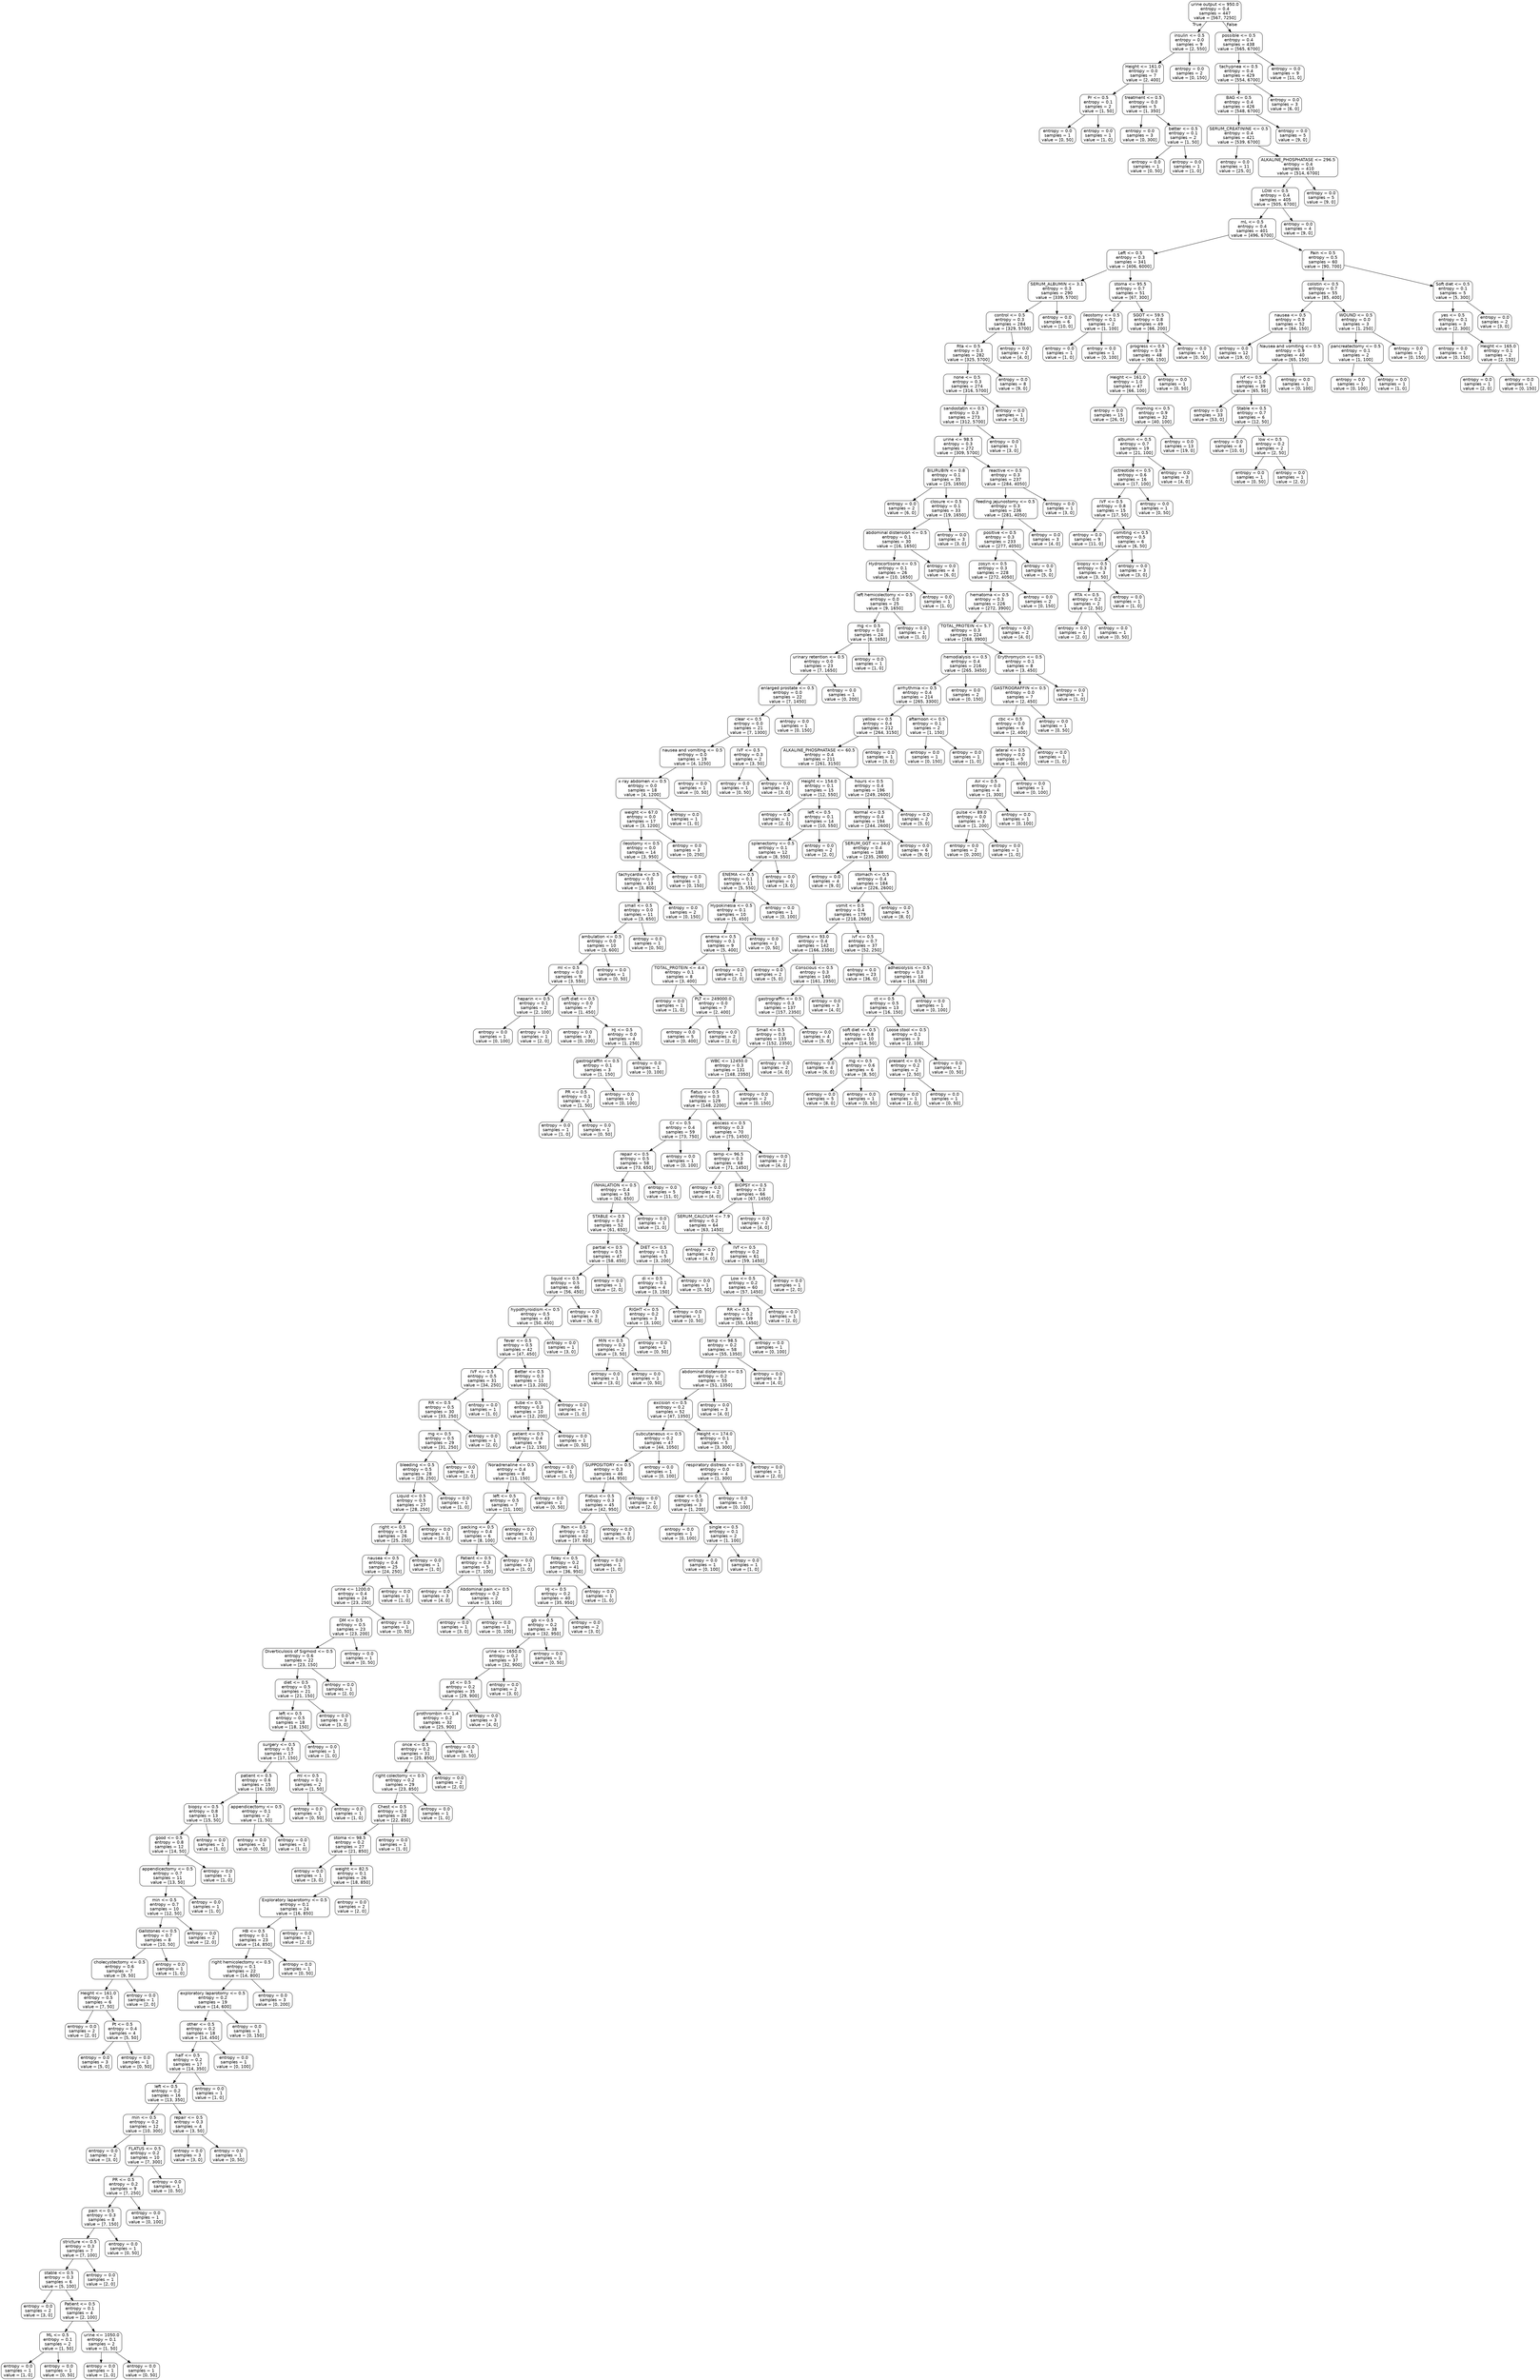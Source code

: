 digraph Tree {
node [shape=box, style="rounded", color="black", fontname=helvetica] ;
edge [fontname=helvetica] ;
0 [label="urine output <= 950.0\nentropy = 0.4\nsamples = 447\nvalue = [567, 7250]"] ;
1 [label="insulin <= 0.5\nentropy = 0.0\nsamples = 9\nvalue = [2, 550]"] ;
0 -> 1 [labeldistance=2.5, labelangle=45, headlabel="True"] ;
2 [label="Height <= 161.0\nentropy = 0.0\nsamples = 7\nvalue = [2, 400]"] ;
1 -> 2 ;
3 [label="Pr <= 0.5\nentropy = 0.1\nsamples = 2\nvalue = [1, 50]"] ;
2 -> 3 ;
4 [label="entropy = 0.0\nsamples = 1\nvalue = [0, 50]"] ;
3 -> 4 ;
5 [label="entropy = 0.0\nsamples = 1\nvalue = [1, 0]"] ;
3 -> 5 ;
6 [label="treatment <= 0.5\nentropy = 0.0\nsamples = 5\nvalue = [1, 350]"] ;
2 -> 6 ;
7 [label="entropy = 0.0\nsamples = 3\nvalue = [0, 300]"] ;
6 -> 7 ;
8 [label="better <= 0.5\nentropy = 0.1\nsamples = 2\nvalue = [1, 50]"] ;
6 -> 8 ;
9 [label="entropy = 0.0\nsamples = 1\nvalue = [0, 50]"] ;
8 -> 9 ;
10 [label="entropy = 0.0\nsamples = 1\nvalue = [1, 0]"] ;
8 -> 10 ;
11 [label="entropy = 0.0\nsamples = 2\nvalue = [0, 150]"] ;
1 -> 11 ;
12 [label="possible <= 0.5\nentropy = 0.4\nsamples = 438\nvalue = [565, 6700]"] ;
0 -> 12 [labeldistance=2.5, labelangle=-45, headlabel="False"] ;
13 [label="tachypnea <= 0.5\nentropy = 0.4\nsamples = 429\nvalue = [554, 6700]"] ;
12 -> 13 ;
14 [label="BAG <= 0.5\nentropy = 0.4\nsamples = 426\nvalue = [548, 6700]"] ;
13 -> 14 ;
15 [label="SERUM_CREATININE <= 0.5\nentropy = 0.4\nsamples = 421\nvalue = [539, 6700]"] ;
14 -> 15 ;
16 [label="entropy = 0.0\nsamples = 11\nvalue = [25, 0]"] ;
15 -> 16 ;
17 [label="ALKALINE_PHOSPHATASE <= 296.5\nentropy = 0.4\nsamples = 410\nvalue = [514, 6700]"] ;
15 -> 17 ;
18 [label="LOW <= 0.5\nentropy = 0.4\nsamples = 405\nvalue = [505, 6700]"] ;
17 -> 18 ;
19 [label="mL <= 0.5\nentropy = 0.4\nsamples = 401\nvalue = [496, 6700]"] ;
18 -> 19 ;
20 [label="Left <= 0.5\nentropy = 0.3\nsamples = 341\nvalue = [406, 6000]"] ;
19 -> 20 ;
21 [label="SERUM_ALBUMIN <= 3.1\nentropy = 0.3\nsamples = 290\nvalue = [339, 5700]"] ;
20 -> 21 ;
22 [label="control <= 0.5\nentropy = 0.3\nsamples = 284\nvalue = [329, 5700]"] ;
21 -> 22 ;
23 [label="Rta <= 0.5\nentropy = 0.3\nsamples = 282\nvalue = [325, 5700]"] ;
22 -> 23 ;
24 [label="none <= 0.5\nentropy = 0.3\nsamples = 274\nvalue = [316, 5700]"] ;
23 -> 24 ;
25 [label="sandostatin <= 0.5\nentropy = 0.3\nsamples = 273\nvalue = [312, 5700]"] ;
24 -> 25 ;
26 [label="urine <= 98.5\nentropy = 0.3\nsamples = 272\nvalue = [309, 5700]"] ;
25 -> 26 ;
27 [label="BILIRUBIN <= 0.8\nentropy = 0.1\nsamples = 35\nvalue = [25, 1650]"] ;
26 -> 27 ;
28 [label="entropy = 0.0\nsamples = 2\nvalue = [6, 0]"] ;
27 -> 28 ;
29 [label="closure <= 0.5\nentropy = 0.1\nsamples = 33\nvalue = [19, 1650]"] ;
27 -> 29 ;
30 [label="abdominal distension <= 0.5\nentropy = 0.1\nsamples = 30\nvalue = [16, 1650]"] ;
29 -> 30 ;
31 [label="Hydrocortisone <= 0.5\nentropy = 0.1\nsamples = 26\nvalue = [10, 1650]"] ;
30 -> 31 ;
32 [label="left hemicolectomy <= 0.5\nentropy = 0.0\nsamples = 25\nvalue = [9, 1650]"] ;
31 -> 32 ;
33 [label="mg <= 0.5\nentropy = 0.0\nsamples = 24\nvalue = [8, 1650]"] ;
32 -> 33 ;
34 [label="urinary retention <= 0.5\nentropy = 0.0\nsamples = 23\nvalue = [7, 1650]"] ;
33 -> 34 ;
35 [label="enlarged prostate <= 0.5\nentropy = 0.0\nsamples = 22\nvalue = [7, 1450]"] ;
34 -> 35 ;
36 [label="clear <= 0.5\nentropy = 0.0\nsamples = 21\nvalue = [7, 1300]"] ;
35 -> 36 ;
37 [label="nausea and vomiting <= 0.5\nentropy = 0.0\nsamples = 19\nvalue = [4, 1250]"] ;
36 -> 37 ;
38 [label="x-ray abdomen <= 0.5\nentropy = 0.0\nsamples = 18\nvalue = [4, 1200]"] ;
37 -> 38 ;
39 [label="weight <= 67.0\nentropy = 0.0\nsamples = 17\nvalue = [3, 1200]"] ;
38 -> 39 ;
40 [label="ileostomy <= 0.5\nentropy = 0.0\nsamples = 14\nvalue = [3, 950]"] ;
39 -> 40 ;
41 [label="tachycardia <= 0.5\nentropy = 0.0\nsamples = 13\nvalue = [3, 800]"] ;
40 -> 41 ;
42 [label="small <= 0.5\nentropy = 0.0\nsamples = 11\nvalue = [3, 650]"] ;
41 -> 42 ;
43 [label="ambulation <= 0.5\nentropy = 0.0\nsamples = 10\nvalue = [3, 600]"] ;
42 -> 43 ;
44 [label="ml <= 0.5\nentropy = 0.0\nsamples = 9\nvalue = [3, 550]"] ;
43 -> 44 ;
45 [label="heparin <= 0.5\nentropy = 0.1\nsamples = 2\nvalue = [2, 100]"] ;
44 -> 45 ;
46 [label="entropy = 0.0\nsamples = 1\nvalue = [0, 100]"] ;
45 -> 46 ;
47 [label="entropy = 0.0\nsamples = 1\nvalue = [2, 0]"] ;
45 -> 47 ;
48 [label="soft diet <= 0.5\nentropy = 0.0\nsamples = 7\nvalue = [1, 450]"] ;
44 -> 48 ;
49 [label="entropy = 0.0\nsamples = 3\nvalue = [0, 200]"] ;
48 -> 49 ;
50 [label="HJ <= 0.5\nentropy = 0.0\nsamples = 4\nvalue = [1, 250]"] ;
48 -> 50 ;
51 [label="gastrograffin <= 0.5\nentropy = 0.1\nsamples = 3\nvalue = [1, 150]"] ;
50 -> 51 ;
52 [label="PR <= 0.5\nentropy = 0.1\nsamples = 2\nvalue = [1, 50]"] ;
51 -> 52 ;
53 [label="entropy = 0.0\nsamples = 1\nvalue = [1, 0]"] ;
52 -> 53 ;
54 [label="entropy = 0.0\nsamples = 1\nvalue = [0, 50]"] ;
52 -> 54 ;
55 [label="entropy = 0.0\nsamples = 1\nvalue = [0, 100]"] ;
51 -> 55 ;
56 [label="entropy = 0.0\nsamples = 1\nvalue = [0, 100]"] ;
50 -> 56 ;
57 [label="entropy = 0.0\nsamples = 1\nvalue = [0, 50]"] ;
43 -> 57 ;
58 [label="entropy = 0.0\nsamples = 1\nvalue = [0, 50]"] ;
42 -> 58 ;
59 [label="entropy = 0.0\nsamples = 2\nvalue = [0, 150]"] ;
41 -> 59 ;
60 [label="entropy = 0.0\nsamples = 1\nvalue = [0, 150]"] ;
40 -> 60 ;
61 [label="entropy = 0.0\nsamples = 3\nvalue = [0, 250]"] ;
39 -> 61 ;
62 [label="entropy = 0.0\nsamples = 1\nvalue = [1, 0]"] ;
38 -> 62 ;
63 [label="entropy = 0.0\nsamples = 1\nvalue = [0, 50]"] ;
37 -> 63 ;
64 [label="IVF <= 0.5\nentropy = 0.3\nsamples = 2\nvalue = [3, 50]"] ;
36 -> 64 ;
65 [label="entropy = 0.0\nsamples = 1\nvalue = [0, 50]"] ;
64 -> 65 ;
66 [label="entropy = 0.0\nsamples = 1\nvalue = [3, 0]"] ;
64 -> 66 ;
67 [label="entropy = 0.0\nsamples = 1\nvalue = [0, 150]"] ;
35 -> 67 ;
68 [label="entropy = 0.0\nsamples = 1\nvalue = [0, 200]"] ;
34 -> 68 ;
69 [label="entropy = 0.0\nsamples = 1\nvalue = [1, 0]"] ;
33 -> 69 ;
70 [label="entropy = 0.0\nsamples = 1\nvalue = [1, 0]"] ;
32 -> 70 ;
71 [label="entropy = 0.0\nsamples = 1\nvalue = [1, 0]"] ;
31 -> 71 ;
72 [label="entropy = 0.0\nsamples = 4\nvalue = [6, 0]"] ;
30 -> 72 ;
73 [label="entropy = 0.0\nsamples = 3\nvalue = [3, 0]"] ;
29 -> 73 ;
74 [label="reactive <= 0.5\nentropy = 0.3\nsamples = 237\nvalue = [284, 4050]"] ;
26 -> 74 ;
75 [label="feeding jejunostomy <= 0.5\nentropy = 0.3\nsamples = 236\nvalue = [281, 4050]"] ;
74 -> 75 ;
76 [label="positive <= 0.5\nentropy = 0.3\nsamples = 233\nvalue = [277, 4050]"] ;
75 -> 76 ;
77 [label="zosyn <= 0.5\nentropy = 0.3\nsamples = 228\nvalue = [272, 4050]"] ;
76 -> 77 ;
78 [label="hematoma <= 0.5\nentropy = 0.3\nsamples = 226\nvalue = [272, 3900]"] ;
77 -> 78 ;
79 [label="TOTAL_PROTEIN <= 5.7\nentropy = 0.3\nsamples = 224\nvalue = [268, 3900]"] ;
78 -> 79 ;
80 [label="hemodialysis <= 0.5\nentropy = 0.4\nsamples = 216\nvalue = [265, 3450]"] ;
79 -> 80 ;
81 [label="arrhythmia <= 0.5\nentropy = 0.4\nsamples = 214\nvalue = [265, 3300]"] ;
80 -> 81 ;
82 [label="yellow <= 0.5\nentropy = 0.4\nsamples = 212\nvalue = [264, 3150]"] ;
81 -> 82 ;
83 [label="ALKALINE_PHOSPHATASE <= 60.5\nentropy = 0.4\nsamples = 211\nvalue = [261, 3150]"] ;
82 -> 83 ;
84 [label="Height <= 154.0\nentropy = 0.1\nsamples = 15\nvalue = [12, 550]"] ;
83 -> 84 ;
85 [label="entropy = 0.0\nsamples = 1\nvalue = [2, 0]"] ;
84 -> 85 ;
86 [label="left <= 0.5\nentropy = 0.1\nsamples = 14\nvalue = [10, 550]"] ;
84 -> 86 ;
87 [label="splenectomy <= 0.5\nentropy = 0.1\nsamples = 12\nvalue = [8, 550]"] ;
86 -> 87 ;
88 [label="ENEMA <= 0.5\nentropy = 0.1\nsamples = 11\nvalue = [5, 550]"] ;
87 -> 88 ;
89 [label="Hypokinesia <= 0.5\nentropy = 0.1\nsamples = 10\nvalue = [5, 450]"] ;
88 -> 89 ;
90 [label="enema <= 0.5\nentropy = 0.1\nsamples = 9\nvalue = [5, 400]"] ;
89 -> 90 ;
91 [label="TOTAL_PROTEIN <= 4.4\nentropy = 0.1\nsamples = 8\nvalue = [3, 400]"] ;
90 -> 91 ;
92 [label="entropy = 0.0\nsamples = 1\nvalue = [1, 0]"] ;
91 -> 92 ;
93 [label="PLT <= 249000.0\nentropy = 0.0\nsamples = 7\nvalue = [2, 400]"] ;
91 -> 93 ;
94 [label="entropy = 0.0\nsamples = 5\nvalue = [0, 400]"] ;
93 -> 94 ;
95 [label="entropy = 0.0\nsamples = 2\nvalue = [2, 0]"] ;
93 -> 95 ;
96 [label="entropy = 0.0\nsamples = 1\nvalue = [2, 0]"] ;
90 -> 96 ;
97 [label="entropy = 0.0\nsamples = 1\nvalue = [0, 50]"] ;
89 -> 97 ;
98 [label="entropy = 0.0\nsamples = 1\nvalue = [0, 100]"] ;
88 -> 98 ;
99 [label="entropy = 0.0\nsamples = 1\nvalue = [3, 0]"] ;
87 -> 99 ;
100 [label="entropy = 0.0\nsamples = 2\nvalue = [2, 0]"] ;
86 -> 100 ;
101 [label="hours <= 0.5\nentropy = 0.4\nsamples = 196\nvalue = [249, 2600]"] ;
83 -> 101 ;
102 [label="Normal <= 0.5\nentropy = 0.4\nsamples = 194\nvalue = [244, 2600]"] ;
101 -> 102 ;
103 [label="SERUM_GGT <= 34.0\nentropy = 0.4\nsamples = 188\nvalue = [235, 2600]"] ;
102 -> 103 ;
104 [label="entropy = 0.0\nsamples = 4\nvalue = [9, 0]"] ;
103 -> 104 ;
105 [label="stomach <= 0.5\nentropy = 0.4\nsamples = 184\nvalue = [226, 2600]"] ;
103 -> 105 ;
106 [label="vomit <= 0.5\nentropy = 0.4\nsamples = 179\nvalue = [218, 2600]"] ;
105 -> 106 ;
107 [label="stoma <= 93.0\nentropy = 0.4\nsamples = 142\nvalue = [166, 2350]"] ;
106 -> 107 ;
108 [label="entropy = 0.0\nsamples = 2\nvalue = [5, 0]"] ;
107 -> 108 ;
109 [label="Conscious <= 0.5\nentropy = 0.3\nsamples = 140\nvalue = [161, 2350]"] ;
107 -> 109 ;
110 [label="gastrograffin <= 0.5\nentropy = 0.3\nsamples = 137\nvalue = [157, 2350]"] ;
109 -> 110 ;
111 [label="Small <= 0.5\nentropy = 0.3\nsamples = 133\nvalue = [152, 2350]"] ;
110 -> 111 ;
112 [label="WBC <= 12450.0\nentropy = 0.3\nsamples = 131\nvalue = [148, 2350]"] ;
111 -> 112 ;
113 [label="flatus <= 0.5\nentropy = 0.3\nsamples = 129\nvalue = [148, 2200]"] ;
112 -> 113 ;
114 [label="Cr <= 0.5\nentropy = 0.4\nsamples = 59\nvalue = [73, 750]"] ;
113 -> 114 ;
115 [label="repair <= 0.5\nentropy = 0.5\nsamples = 58\nvalue = [73, 650]"] ;
114 -> 115 ;
116 [label="INHALATION <= 0.5\nentropy = 0.4\nsamples = 53\nvalue = [62, 650]"] ;
115 -> 116 ;
117 [label="STABLE <= 0.5\nentropy = 0.4\nsamples = 52\nvalue = [61, 650]"] ;
116 -> 117 ;
118 [label="partial <= 0.5\nentropy = 0.5\nsamples = 47\nvalue = [58, 450]"] ;
117 -> 118 ;
119 [label="liquid <= 0.5\nentropy = 0.5\nsamples = 46\nvalue = [56, 450]"] ;
118 -> 119 ;
120 [label="hypothyroidism <= 0.5\nentropy = 0.5\nsamples = 43\nvalue = [50, 450]"] ;
119 -> 120 ;
121 [label="fever <= 0.5\nentropy = 0.5\nsamples = 42\nvalue = [47, 450]"] ;
120 -> 121 ;
122 [label="IVF <= 0.5\nentropy = 0.5\nsamples = 31\nvalue = [34, 250]"] ;
121 -> 122 ;
123 [label="RR <= 0.5\nentropy = 0.5\nsamples = 30\nvalue = [33, 250]"] ;
122 -> 123 ;
124 [label="mg <= 0.5\nentropy = 0.5\nsamples = 29\nvalue = [31, 250]"] ;
123 -> 124 ;
125 [label="bleeding <= 0.5\nentropy = 0.5\nsamples = 28\nvalue = [29, 250]"] ;
124 -> 125 ;
126 [label="Liquid <= 0.5\nentropy = 0.5\nsamples = 27\nvalue = [28, 250]"] ;
125 -> 126 ;
127 [label="right <= 0.5\nentropy = 0.4\nsamples = 26\nvalue = [25, 250]"] ;
126 -> 127 ;
128 [label="nausea <= 0.5\nentropy = 0.4\nsamples = 25\nvalue = [24, 250]"] ;
127 -> 128 ;
129 [label="urine <= 1200.0\nentropy = 0.4\nsamples = 24\nvalue = [23, 250]"] ;
128 -> 129 ;
130 [label="DM <= 0.5\nentropy = 0.5\nsamples = 23\nvalue = [23, 200]"] ;
129 -> 130 ;
131 [label="Diverticulosis of Sigmoid <= 0.5\nentropy = 0.6\nsamples = 22\nvalue = [23, 150]"] ;
130 -> 131 ;
132 [label="diet <= 0.5\nentropy = 0.5\nsamples = 21\nvalue = [21, 150]"] ;
131 -> 132 ;
133 [label="left <= 0.5\nentropy = 0.5\nsamples = 18\nvalue = [18, 150]"] ;
132 -> 133 ;
134 [label="surgery <= 0.5\nentropy = 0.5\nsamples = 17\nvalue = [17, 150]"] ;
133 -> 134 ;
135 [label="patient <= 0.5\nentropy = 0.6\nsamples = 15\nvalue = [16, 100]"] ;
134 -> 135 ;
136 [label="biopsy <= 0.5\nentropy = 0.8\nsamples = 13\nvalue = [15, 50]"] ;
135 -> 136 ;
137 [label="good <= 0.5\nentropy = 0.8\nsamples = 12\nvalue = [14, 50]"] ;
136 -> 137 ;
138 [label="appendicectomy <= 0.5\nentropy = 0.7\nsamples = 11\nvalue = [13, 50]"] ;
137 -> 138 ;
139 [label="min <= 0.5\nentropy = 0.7\nsamples = 10\nvalue = [12, 50]"] ;
138 -> 139 ;
140 [label="Gallstones <= 0.5\nentropy = 0.7\nsamples = 8\nvalue = [10, 50]"] ;
139 -> 140 ;
141 [label="cholecystectomy <= 0.5\nentropy = 0.6\nsamples = 7\nvalue = [9, 50]"] ;
140 -> 141 ;
142 [label="Height <= 161.0\nentropy = 0.5\nsamples = 6\nvalue = [7, 50]"] ;
141 -> 142 ;
143 [label="entropy = 0.0\nsamples = 2\nvalue = [2, 0]"] ;
142 -> 143 ;
144 [label="Pt <= 0.5\nentropy = 0.4\nsamples = 4\nvalue = [5, 50]"] ;
142 -> 144 ;
145 [label="entropy = 0.0\nsamples = 3\nvalue = [5, 0]"] ;
144 -> 145 ;
146 [label="entropy = 0.0\nsamples = 1\nvalue = [0, 50]"] ;
144 -> 146 ;
147 [label="entropy = 0.0\nsamples = 1\nvalue = [2, 0]"] ;
141 -> 147 ;
148 [label="entropy = 0.0\nsamples = 1\nvalue = [1, 0]"] ;
140 -> 148 ;
149 [label="entropy = 0.0\nsamples = 2\nvalue = [2, 0]"] ;
139 -> 149 ;
150 [label="entropy = 0.0\nsamples = 1\nvalue = [1, 0]"] ;
138 -> 150 ;
151 [label="entropy = 0.0\nsamples = 1\nvalue = [1, 0]"] ;
137 -> 151 ;
152 [label="entropy = 0.0\nsamples = 1\nvalue = [1, 0]"] ;
136 -> 152 ;
153 [label="appendicectomy <= 0.5\nentropy = 0.1\nsamples = 2\nvalue = [1, 50]"] ;
135 -> 153 ;
154 [label="entropy = 0.0\nsamples = 1\nvalue = [0, 50]"] ;
153 -> 154 ;
155 [label="entropy = 0.0\nsamples = 1\nvalue = [1, 0]"] ;
153 -> 155 ;
156 [label="ml <= 0.5\nentropy = 0.1\nsamples = 2\nvalue = [1, 50]"] ;
134 -> 156 ;
157 [label="entropy = 0.0\nsamples = 1\nvalue = [0, 50]"] ;
156 -> 157 ;
158 [label="entropy = 0.0\nsamples = 1\nvalue = [1, 0]"] ;
156 -> 158 ;
159 [label="entropy = 0.0\nsamples = 1\nvalue = [1, 0]"] ;
133 -> 159 ;
160 [label="entropy = 0.0\nsamples = 3\nvalue = [3, 0]"] ;
132 -> 160 ;
161 [label="entropy = 0.0\nsamples = 1\nvalue = [2, 0]"] ;
131 -> 161 ;
162 [label="entropy = 0.0\nsamples = 1\nvalue = [0, 50]"] ;
130 -> 162 ;
163 [label="entropy = 0.0\nsamples = 1\nvalue = [0, 50]"] ;
129 -> 163 ;
164 [label="entropy = 0.0\nsamples = 1\nvalue = [1, 0]"] ;
128 -> 164 ;
165 [label="entropy = 0.0\nsamples = 1\nvalue = [1, 0]"] ;
127 -> 165 ;
166 [label="entropy = 0.0\nsamples = 1\nvalue = [3, 0]"] ;
126 -> 166 ;
167 [label="entropy = 0.0\nsamples = 1\nvalue = [1, 0]"] ;
125 -> 167 ;
168 [label="entropy = 0.0\nsamples = 1\nvalue = [2, 0]"] ;
124 -> 168 ;
169 [label="entropy = 0.0\nsamples = 1\nvalue = [2, 0]"] ;
123 -> 169 ;
170 [label="entropy = 0.0\nsamples = 1\nvalue = [1, 0]"] ;
122 -> 170 ;
171 [label="Better <= 0.5\nentropy = 0.3\nsamples = 11\nvalue = [13, 200]"] ;
121 -> 171 ;
172 [label="tube <= 0.5\nentropy = 0.3\nsamples = 10\nvalue = [12, 200]"] ;
171 -> 172 ;
173 [label="patient <= 0.5\nentropy = 0.4\nsamples = 9\nvalue = [12, 150]"] ;
172 -> 173 ;
174 [label="Noradrenaline <= 0.5\nentropy = 0.4\nsamples = 8\nvalue = [11, 150]"] ;
173 -> 174 ;
175 [label="left <= 0.5\nentropy = 0.5\nsamples = 7\nvalue = [11, 100]"] ;
174 -> 175 ;
176 [label="packing <= 0.5\nentropy = 0.4\nsamples = 6\nvalue = [8, 100]"] ;
175 -> 176 ;
177 [label="Patient <= 0.5\nentropy = 0.3\nsamples = 5\nvalue = [7, 100]"] ;
176 -> 177 ;
178 [label="entropy = 0.0\nsamples = 3\nvalue = [4, 0]"] ;
177 -> 178 ;
179 [label="Abdominal pain <= 0.5\nentropy = 0.2\nsamples = 2\nvalue = [3, 100]"] ;
177 -> 179 ;
180 [label="entropy = 0.0\nsamples = 1\nvalue = [3, 0]"] ;
179 -> 180 ;
181 [label="entropy = 0.0\nsamples = 1\nvalue = [0, 100]"] ;
179 -> 181 ;
182 [label="entropy = 0.0\nsamples = 1\nvalue = [1, 0]"] ;
176 -> 182 ;
183 [label="entropy = 0.0\nsamples = 1\nvalue = [3, 0]"] ;
175 -> 183 ;
184 [label="entropy = 0.0\nsamples = 1\nvalue = [0, 50]"] ;
174 -> 184 ;
185 [label="entropy = 0.0\nsamples = 1\nvalue = [1, 0]"] ;
173 -> 185 ;
186 [label="entropy = 0.0\nsamples = 1\nvalue = [0, 50]"] ;
172 -> 186 ;
187 [label="entropy = 0.0\nsamples = 1\nvalue = [1, 0]"] ;
171 -> 187 ;
188 [label="entropy = 0.0\nsamples = 1\nvalue = [3, 0]"] ;
120 -> 188 ;
189 [label="entropy = 0.0\nsamples = 3\nvalue = [6, 0]"] ;
119 -> 189 ;
190 [label="entropy = 0.0\nsamples = 1\nvalue = [2, 0]"] ;
118 -> 190 ;
191 [label="DIET <= 0.5\nentropy = 0.1\nsamples = 5\nvalue = [3, 200]"] ;
117 -> 191 ;
192 [label="di <= 0.5\nentropy = 0.1\nsamples = 4\nvalue = [3, 150]"] ;
191 -> 192 ;
193 [label="RIGHT <= 0.5\nentropy = 0.2\nsamples = 3\nvalue = [3, 100]"] ;
192 -> 193 ;
194 [label="MIN <= 0.5\nentropy = 0.3\nsamples = 2\nvalue = [3, 50]"] ;
193 -> 194 ;
195 [label="entropy = 0.0\nsamples = 1\nvalue = [3, 0]"] ;
194 -> 195 ;
196 [label="entropy = 0.0\nsamples = 1\nvalue = [0, 50]"] ;
194 -> 196 ;
197 [label="entropy = 0.0\nsamples = 1\nvalue = [0, 50]"] ;
193 -> 197 ;
198 [label="entropy = 0.0\nsamples = 1\nvalue = [0, 50]"] ;
192 -> 198 ;
199 [label="entropy = 0.0\nsamples = 1\nvalue = [0, 50]"] ;
191 -> 199 ;
200 [label="entropy = 0.0\nsamples = 1\nvalue = [1, 0]"] ;
116 -> 200 ;
201 [label="entropy = 0.0\nsamples = 5\nvalue = [11, 0]"] ;
115 -> 201 ;
202 [label="entropy = 0.0\nsamples = 1\nvalue = [0, 100]"] ;
114 -> 202 ;
203 [label="abscess <= 0.5\nentropy = 0.3\nsamples = 70\nvalue = [75, 1450]"] ;
113 -> 203 ;
204 [label="temp <= 96.5\nentropy = 0.3\nsamples = 68\nvalue = [71, 1450]"] ;
203 -> 204 ;
205 [label="entropy = 0.0\nsamples = 2\nvalue = [4, 0]"] ;
204 -> 205 ;
206 [label="BIOPSY <= 0.5\nentropy = 0.3\nsamples = 66\nvalue = [67, 1450]"] ;
204 -> 206 ;
207 [label="SERUM_CALCIUM <= 7.9\nentropy = 0.2\nsamples = 64\nvalue = [63, 1450]"] ;
206 -> 207 ;
208 [label="entropy = 0.0\nsamples = 3\nvalue = [4, 0]"] ;
207 -> 208 ;
209 [label="IVf <= 0.5\nentropy = 0.2\nsamples = 61\nvalue = [59, 1450]"] ;
207 -> 209 ;
210 [label="Low <= 0.5\nentropy = 0.2\nsamples = 60\nvalue = [57, 1450]"] ;
209 -> 210 ;
211 [label="RR <= 0.5\nentropy = 0.2\nsamples = 59\nvalue = [55, 1450]"] ;
210 -> 211 ;
212 [label="temp <= 98.5\nentropy = 0.2\nsamples = 58\nvalue = [55, 1350]"] ;
211 -> 212 ;
213 [label="abdominal distension <= 0.5\nentropy = 0.2\nsamples = 55\nvalue = [51, 1350]"] ;
212 -> 213 ;
214 [label="excision <= 0.5\nentropy = 0.2\nsamples = 52\nvalue = [47, 1350]"] ;
213 -> 214 ;
215 [label="subcutaneous <= 0.5\nentropy = 0.2\nsamples = 47\nvalue = [44, 1050]"] ;
214 -> 215 ;
216 [label="SUPPOSITORY <= 0.5\nentropy = 0.3\nsamples = 46\nvalue = [44, 950]"] ;
215 -> 216 ;
217 [label="Flatus <= 0.5\nentropy = 0.3\nsamples = 45\nvalue = [42, 950]"] ;
216 -> 217 ;
218 [label="Pain <= 0.5\nentropy = 0.2\nsamples = 42\nvalue = [37, 950]"] ;
217 -> 218 ;
219 [label="foley <= 0.5\nentropy = 0.2\nsamples = 41\nvalue = [36, 950]"] ;
218 -> 219 ;
220 [label="HJ <= 0.5\nentropy = 0.2\nsamples = 40\nvalue = [35, 950]"] ;
219 -> 220 ;
221 [label="gb <= 0.5\nentropy = 0.2\nsamples = 38\nvalue = [32, 950]"] ;
220 -> 221 ;
222 [label="urine <= 1650.0\nentropy = 0.2\nsamples = 37\nvalue = [32, 900]"] ;
221 -> 222 ;
223 [label="pt <= 0.5\nentropy = 0.2\nsamples = 35\nvalue = [29, 900]"] ;
222 -> 223 ;
224 [label="prothrombin <= 1.4\nentropy = 0.2\nsamples = 32\nvalue = [25, 900]"] ;
223 -> 224 ;
225 [label="once <= 0.5\nentropy = 0.2\nsamples = 31\nvalue = [25, 850]"] ;
224 -> 225 ;
226 [label="right colectomy <= 0.5\nentropy = 0.2\nsamples = 29\nvalue = [23, 850]"] ;
225 -> 226 ;
227 [label="Chest <= 0.5\nentropy = 0.2\nsamples = 28\nvalue = [22, 850]"] ;
226 -> 227 ;
228 [label="stoma <= 98.5\nentropy = 0.2\nsamples = 27\nvalue = [21, 850]"] ;
227 -> 228 ;
229 [label="entropy = 0.0\nsamples = 1\nvalue = [3, 0]"] ;
228 -> 229 ;
230 [label="weight <= 82.5\nentropy = 0.1\nsamples = 26\nvalue = [18, 850]"] ;
228 -> 230 ;
231 [label="Exploratory laparotomy <= 0.5\nentropy = 0.1\nsamples = 24\nvalue = [16, 850]"] ;
230 -> 231 ;
232 [label="HB <= 0.5\nentropy = 0.1\nsamples = 23\nvalue = [14, 850]"] ;
231 -> 232 ;
233 [label="right hemicolectomy <= 0.5\nentropy = 0.1\nsamples = 22\nvalue = [14, 800]"] ;
232 -> 233 ;
234 [label="exploratory laparotomy <= 0.5\nentropy = 0.2\nsamples = 19\nvalue = [14, 600]"] ;
233 -> 234 ;
235 [label="other <= 0.5\nentropy = 0.2\nsamples = 18\nvalue = [14, 450]"] ;
234 -> 235 ;
236 [label="half <= 0.5\nentropy = 0.2\nsamples = 17\nvalue = [14, 350]"] ;
235 -> 236 ;
237 [label="left <= 0.5\nentropy = 0.2\nsamples = 16\nvalue = [13, 350]"] ;
236 -> 237 ;
238 [label="min <= 0.5\nentropy = 0.2\nsamples = 12\nvalue = [10, 300]"] ;
237 -> 238 ;
239 [label="entropy = 0.0\nsamples = 2\nvalue = [3, 0]"] ;
238 -> 239 ;
240 [label="FLATUS <= 0.5\nentropy = 0.2\nsamples = 10\nvalue = [7, 300]"] ;
238 -> 240 ;
241 [label="PR <= 0.5\nentropy = 0.2\nsamples = 9\nvalue = [7, 250]"] ;
240 -> 241 ;
242 [label="pain <= 0.5\nentropy = 0.3\nsamples = 8\nvalue = [7, 150]"] ;
241 -> 242 ;
243 [label="stricture <= 0.5\nentropy = 0.3\nsamples = 7\nvalue = [7, 100]"] ;
242 -> 243 ;
244 [label="stable <= 0.5\nentropy = 0.3\nsamples = 6\nvalue = [5, 100]"] ;
243 -> 244 ;
245 [label="entropy = 0.0\nsamples = 2\nvalue = [3, 0]"] ;
244 -> 245 ;
246 [label="Patient <= 0.5\nentropy = 0.1\nsamples = 4\nvalue = [2, 100]"] ;
244 -> 246 ;
247 [label="ML <= 0.5\nentropy = 0.1\nsamples = 2\nvalue = [1, 50]"] ;
246 -> 247 ;
248 [label="entropy = 0.0\nsamples = 1\nvalue = [1, 0]"] ;
247 -> 248 ;
249 [label="entropy = 0.0\nsamples = 1\nvalue = [0, 50]"] ;
247 -> 249 ;
250 [label="urine <= 1050.0\nentropy = 0.1\nsamples = 2\nvalue = [1, 50]"] ;
246 -> 250 ;
251 [label="entropy = 0.0\nsamples = 1\nvalue = [1, 0]"] ;
250 -> 251 ;
252 [label="entropy = 0.0\nsamples = 1\nvalue = [0, 50]"] ;
250 -> 252 ;
253 [label="entropy = 0.0\nsamples = 1\nvalue = [2, 0]"] ;
243 -> 253 ;
254 [label="entropy = 0.0\nsamples = 1\nvalue = [0, 50]"] ;
242 -> 254 ;
255 [label="entropy = 0.0\nsamples = 1\nvalue = [0, 100]"] ;
241 -> 255 ;
256 [label="entropy = 0.0\nsamples = 1\nvalue = [0, 50]"] ;
240 -> 256 ;
257 [label="repair <= 0.5\nentropy = 0.3\nsamples = 4\nvalue = [3, 50]"] ;
237 -> 257 ;
258 [label="entropy = 0.0\nsamples = 3\nvalue = [3, 0]"] ;
257 -> 258 ;
259 [label="entropy = 0.0\nsamples = 1\nvalue = [0, 50]"] ;
257 -> 259 ;
260 [label="entropy = 0.0\nsamples = 1\nvalue = [1, 0]"] ;
236 -> 260 ;
261 [label="entropy = 0.0\nsamples = 1\nvalue = [0, 100]"] ;
235 -> 261 ;
262 [label="entropy = 0.0\nsamples = 1\nvalue = [0, 150]"] ;
234 -> 262 ;
263 [label="entropy = 0.0\nsamples = 3\nvalue = [0, 200]"] ;
233 -> 263 ;
264 [label="entropy = 0.0\nsamples = 1\nvalue = [0, 50]"] ;
232 -> 264 ;
265 [label="entropy = 0.0\nsamples = 1\nvalue = [2, 0]"] ;
231 -> 265 ;
266 [label="entropy = 0.0\nsamples = 2\nvalue = [2, 0]"] ;
230 -> 266 ;
267 [label="entropy = 0.0\nsamples = 1\nvalue = [1, 0]"] ;
227 -> 267 ;
268 [label="entropy = 0.0\nsamples = 1\nvalue = [1, 0]"] ;
226 -> 268 ;
269 [label="entropy = 0.0\nsamples = 2\nvalue = [2, 0]"] ;
225 -> 269 ;
270 [label="entropy = 0.0\nsamples = 1\nvalue = [0, 50]"] ;
224 -> 270 ;
271 [label="entropy = 0.0\nsamples = 3\nvalue = [4, 0]"] ;
223 -> 271 ;
272 [label="entropy = 0.0\nsamples = 2\nvalue = [3, 0]"] ;
222 -> 272 ;
273 [label="entropy = 0.0\nsamples = 1\nvalue = [0, 50]"] ;
221 -> 273 ;
274 [label="entropy = 0.0\nsamples = 2\nvalue = [3, 0]"] ;
220 -> 274 ;
275 [label="entropy = 0.0\nsamples = 1\nvalue = [1, 0]"] ;
219 -> 275 ;
276 [label="entropy = 0.0\nsamples = 1\nvalue = [1, 0]"] ;
218 -> 276 ;
277 [label="entropy = 0.0\nsamples = 3\nvalue = [5, 0]"] ;
217 -> 277 ;
278 [label="entropy = 0.0\nsamples = 1\nvalue = [2, 0]"] ;
216 -> 278 ;
279 [label="entropy = 0.0\nsamples = 1\nvalue = [0, 100]"] ;
215 -> 279 ;
280 [label="Height <= 174.0\nentropy = 0.1\nsamples = 5\nvalue = [3, 300]"] ;
214 -> 280 ;
281 [label="respiratory distress <= 0.5\nentropy = 0.0\nsamples = 4\nvalue = [1, 300]"] ;
280 -> 281 ;
282 [label="clear <= 0.5\nentropy = 0.0\nsamples = 3\nvalue = [1, 200]"] ;
281 -> 282 ;
283 [label="entropy = 0.0\nsamples = 1\nvalue = [0, 100]"] ;
282 -> 283 ;
284 [label="single <= 0.5\nentropy = 0.1\nsamples = 2\nvalue = [1, 100]"] ;
282 -> 284 ;
285 [label="entropy = 0.0\nsamples = 1\nvalue = [0, 100]"] ;
284 -> 285 ;
286 [label="entropy = 0.0\nsamples = 1\nvalue = [1, 0]"] ;
284 -> 286 ;
287 [label="entropy = 0.0\nsamples = 1\nvalue = [0, 100]"] ;
281 -> 287 ;
288 [label="entropy = 0.0\nsamples = 1\nvalue = [2, 0]"] ;
280 -> 288 ;
289 [label="entropy = 0.0\nsamples = 3\nvalue = [4, 0]"] ;
213 -> 289 ;
290 [label="entropy = 0.0\nsamples = 3\nvalue = [4, 0]"] ;
212 -> 290 ;
291 [label="entropy = 0.0\nsamples = 1\nvalue = [0, 100]"] ;
211 -> 291 ;
292 [label="entropy = 0.0\nsamples = 1\nvalue = [2, 0]"] ;
210 -> 292 ;
293 [label="entropy = 0.0\nsamples = 1\nvalue = [2, 0]"] ;
209 -> 293 ;
294 [label="entropy = 0.0\nsamples = 2\nvalue = [4, 0]"] ;
206 -> 294 ;
295 [label="entropy = 0.0\nsamples = 2\nvalue = [4, 0]"] ;
203 -> 295 ;
296 [label="entropy = 0.0\nsamples = 2\nvalue = [0, 150]"] ;
112 -> 296 ;
297 [label="entropy = 0.0\nsamples = 2\nvalue = [4, 0]"] ;
111 -> 297 ;
298 [label="entropy = 0.0\nsamples = 4\nvalue = [5, 0]"] ;
110 -> 298 ;
299 [label="entropy = 0.0\nsamples = 3\nvalue = [4, 0]"] ;
109 -> 299 ;
300 [label="ivf <= 0.5\nentropy = 0.7\nsamples = 37\nvalue = [52, 250]"] ;
106 -> 300 ;
301 [label="entropy = 0.0\nsamples = 23\nvalue = [36, 0]"] ;
300 -> 301 ;
302 [label="adhesiolysis <= 0.5\nentropy = 0.3\nsamples = 14\nvalue = [16, 250]"] ;
300 -> 302 ;
303 [label="ct <= 0.5\nentropy = 0.5\nsamples = 13\nvalue = [16, 150]"] ;
302 -> 303 ;
304 [label="soft diet <= 0.5\nentropy = 0.8\nsamples = 10\nvalue = [14, 50]"] ;
303 -> 304 ;
305 [label="entropy = 0.0\nsamples = 4\nvalue = [6, 0]"] ;
304 -> 305 ;
306 [label="mg <= 0.5\nentropy = 0.6\nsamples = 6\nvalue = [8, 50]"] ;
304 -> 306 ;
307 [label="entropy = 0.0\nsamples = 5\nvalue = [8, 0]"] ;
306 -> 307 ;
308 [label="entropy = 0.0\nsamples = 1\nvalue = [0, 50]"] ;
306 -> 308 ;
309 [label="Loose stool <= 0.5\nentropy = 0.1\nsamples = 3\nvalue = [2, 100]"] ;
303 -> 309 ;
310 [label="present <= 0.5\nentropy = 0.2\nsamples = 2\nvalue = [2, 50]"] ;
309 -> 310 ;
311 [label="entropy = 0.0\nsamples = 1\nvalue = [2, 0]"] ;
310 -> 311 ;
312 [label="entropy = 0.0\nsamples = 1\nvalue = [0, 50]"] ;
310 -> 312 ;
313 [label="entropy = 0.0\nsamples = 1\nvalue = [0, 50]"] ;
309 -> 313 ;
314 [label="entropy = 0.0\nsamples = 1\nvalue = [0, 100]"] ;
302 -> 314 ;
315 [label="entropy = 0.0\nsamples = 5\nvalue = [8, 0]"] ;
105 -> 315 ;
316 [label="entropy = 0.0\nsamples = 6\nvalue = [9, 0]"] ;
102 -> 316 ;
317 [label="entropy = 0.0\nsamples = 2\nvalue = [5, 0]"] ;
101 -> 317 ;
318 [label="entropy = 0.0\nsamples = 1\nvalue = [3, 0]"] ;
82 -> 318 ;
319 [label="afternoon <= 0.5\nentropy = 0.1\nsamples = 2\nvalue = [1, 150]"] ;
81 -> 319 ;
320 [label="entropy = 0.0\nsamples = 1\nvalue = [0, 150]"] ;
319 -> 320 ;
321 [label="entropy = 0.0\nsamples = 1\nvalue = [1, 0]"] ;
319 -> 321 ;
322 [label="entropy = 0.0\nsamples = 2\nvalue = [0, 150]"] ;
80 -> 322 ;
323 [label="Erythromycin <= 0.5\nentropy = 0.1\nsamples = 8\nvalue = [3, 450]"] ;
79 -> 323 ;
324 [label="GASTROGRAFFIN <= 0.5\nentropy = 0.0\nsamples = 7\nvalue = [2, 450]"] ;
323 -> 324 ;
325 [label="cbc <= 0.5\nentropy = 0.0\nsamples = 6\nvalue = [2, 400]"] ;
324 -> 325 ;
326 [label="lateral <= 0.5\nentropy = 0.0\nsamples = 5\nvalue = [1, 400]"] ;
325 -> 326 ;
327 [label="Air <= 0.5\nentropy = 0.0\nsamples = 4\nvalue = [1, 300]"] ;
326 -> 327 ;
328 [label="pulse <= 89.0\nentropy = 0.0\nsamples = 3\nvalue = [1, 200]"] ;
327 -> 328 ;
329 [label="entropy = 0.0\nsamples = 2\nvalue = [0, 200]"] ;
328 -> 329 ;
330 [label="entropy = 0.0\nsamples = 1\nvalue = [1, 0]"] ;
328 -> 330 ;
331 [label="entropy = 0.0\nsamples = 1\nvalue = [0, 100]"] ;
327 -> 331 ;
332 [label="entropy = 0.0\nsamples = 1\nvalue = [0, 100]"] ;
326 -> 332 ;
333 [label="entropy = 0.0\nsamples = 1\nvalue = [1, 0]"] ;
325 -> 333 ;
334 [label="entropy = 0.0\nsamples = 1\nvalue = [0, 50]"] ;
324 -> 334 ;
335 [label="entropy = 0.0\nsamples = 1\nvalue = [1, 0]"] ;
323 -> 335 ;
336 [label="entropy = 0.0\nsamples = 2\nvalue = [4, 0]"] ;
78 -> 336 ;
337 [label="entropy = 0.0\nsamples = 2\nvalue = [0, 150]"] ;
77 -> 337 ;
338 [label="entropy = 0.0\nsamples = 5\nvalue = [5, 0]"] ;
76 -> 338 ;
339 [label="entropy = 0.0\nsamples = 3\nvalue = [4, 0]"] ;
75 -> 339 ;
340 [label="entropy = 0.0\nsamples = 1\nvalue = [3, 0]"] ;
74 -> 340 ;
341 [label="entropy = 0.0\nsamples = 1\nvalue = [3, 0]"] ;
25 -> 341 ;
342 [label="entropy = 0.0\nsamples = 1\nvalue = [4, 0]"] ;
24 -> 342 ;
343 [label="entropy = 0.0\nsamples = 8\nvalue = [9, 0]"] ;
23 -> 343 ;
344 [label="entropy = 0.0\nsamples = 2\nvalue = [4, 0]"] ;
22 -> 344 ;
345 [label="entropy = 0.0\nsamples = 6\nvalue = [10, 0]"] ;
21 -> 345 ;
346 [label="stoma <= 95.5\nentropy = 0.7\nsamples = 51\nvalue = [67, 300]"] ;
20 -> 346 ;
347 [label="ileostomy <= 0.5\nentropy = 0.1\nsamples = 2\nvalue = [1, 100]"] ;
346 -> 347 ;
348 [label="entropy = 0.0\nsamples = 1\nvalue = [1, 0]"] ;
347 -> 348 ;
349 [label="entropy = 0.0\nsamples = 1\nvalue = [0, 100]"] ;
347 -> 349 ;
350 [label="SGOT <= 59.5\nentropy = 0.8\nsamples = 49\nvalue = [66, 200]"] ;
346 -> 350 ;
351 [label="progress <= 0.5\nentropy = 0.9\nsamples = 48\nvalue = [66, 150]"] ;
350 -> 351 ;
352 [label="Height <= 161.0\nentropy = 1.0\nsamples = 47\nvalue = [66, 100]"] ;
351 -> 352 ;
353 [label="entropy = 0.0\nsamples = 15\nvalue = [26, 0]"] ;
352 -> 353 ;
354 [label="morning <= 0.5\nentropy = 0.9\nsamples = 32\nvalue = [40, 100]"] ;
352 -> 354 ;
355 [label="albumin <= 0.5\nentropy = 0.7\nsamples = 19\nvalue = [21, 100]"] ;
354 -> 355 ;
356 [label="octreotide <= 0.5\nentropy = 0.6\nsamples = 16\nvalue = [17, 100]"] ;
355 -> 356 ;
357 [label="IVF <= 0.5\nentropy = 0.8\nsamples = 15\nvalue = [17, 50]"] ;
356 -> 357 ;
358 [label="entropy = 0.0\nsamples = 9\nvalue = [11, 0]"] ;
357 -> 358 ;
359 [label="vomiting <= 0.5\nentropy = 0.5\nsamples = 6\nvalue = [6, 50]"] ;
357 -> 359 ;
360 [label="biopsy <= 0.5\nentropy = 0.3\nsamples = 3\nvalue = [3, 50]"] ;
359 -> 360 ;
361 [label="RTA <= 0.5\nentropy = 0.2\nsamples = 2\nvalue = [2, 50]"] ;
360 -> 361 ;
362 [label="entropy = 0.0\nsamples = 1\nvalue = [2, 0]"] ;
361 -> 362 ;
363 [label="entropy = 0.0\nsamples = 1\nvalue = [0, 50]"] ;
361 -> 363 ;
364 [label="entropy = 0.0\nsamples = 1\nvalue = [1, 0]"] ;
360 -> 364 ;
365 [label="entropy = 0.0\nsamples = 3\nvalue = [3, 0]"] ;
359 -> 365 ;
366 [label="entropy = 0.0\nsamples = 1\nvalue = [0, 50]"] ;
356 -> 366 ;
367 [label="entropy = 0.0\nsamples = 3\nvalue = [4, 0]"] ;
355 -> 367 ;
368 [label="entropy = 0.0\nsamples = 13\nvalue = [19, 0]"] ;
354 -> 368 ;
369 [label="entropy = 0.0\nsamples = 1\nvalue = [0, 50]"] ;
351 -> 369 ;
370 [label="entropy = 0.0\nsamples = 1\nvalue = [0, 50]"] ;
350 -> 370 ;
371 [label="Pain <= 0.5\nentropy = 0.5\nsamples = 60\nvalue = [90, 700]"] ;
19 -> 371 ;
372 [label="colistin <= 0.5\nentropy = 0.7\nsamples = 55\nvalue = [85, 400]"] ;
371 -> 372 ;
373 [label="nausea <= 0.5\nentropy = 0.9\nsamples = 52\nvalue = [84, 150]"] ;
372 -> 373 ;
374 [label="entropy = 0.0\nsamples = 12\nvalue = [19, 0]"] ;
373 -> 374 ;
375 [label="Nausea and vomiting <= 0.5\nentropy = 0.9\nsamples = 40\nvalue = [65, 150]"] ;
373 -> 375 ;
376 [label="ivf <= 0.5\nentropy = 1.0\nsamples = 39\nvalue = [65, 50]"] ;
375 -> 376 ;
377 [label="entropy = 0.0\nsamples = 33\nvalue = [53, 0]"] ;
376 -> 377 ;
378 [label="Stable <= 0.5\nentropy = 0.7\nsamples = 6\nvalue = [12, 50]"] ;
376 -> 378 ;
379 [label="entropy = 0.0\nsamples = 4\nvalue = [10, 0]"] ;
378 -> 379 ;
380 [label="low <= 0.5\nentropy = 0.2\nsamples = 2\nvalue = [2, 50]"] ;
378 -> 380 ;
381 [label="entropy = 0.0\nsamples = 1\nvalue = [0, 50]"] ;
380 -> 381 ;
382 [label="entropy = 0.0\nsamples = 1\nvalue = [2, 0]"] ;
380 -> 382 ;
383 [label="entropy = 0.0\nsamples = 1\nvalue = [0, 100]"] ;
375 -> 383 ;
384 [label="WOUND <= 0.5\nentropy = 0.0\nsamples = 3\nvalue = [1, 250]"] ;
372 -> 384 ;
385 [label="pancreatectomy <= 0.5\nentropy = 0.1\nsamples = 2\nvalue = [1, 100]"] ;
384 -> 385 ;
386 [label="entropy = 0.0\nsamples = 1\nvalue = [0, 100]"] ;
385 -> 386 ;
387 [label="entropy = 0.0\nsamples = 1\nvalue = [1, 0]"] ;
385 -> 387 ;
388 [label="entropy = 0.0\nsamples = 1\nvalue = [0, 150]"] ;
384 -> 388 ;
389 [label="Soft diet <= 0.5\nentropy = 0.1\nsamples = 5\nvalue = [5, 300]"] ;
371 -> 389 ;
390 [label="yes <= 0.5\nentropy = 0.1\nsamples = 3\nvalue = [2, 300]"] ;
389 -> 390 ;
391 [label="entropy = 0.0\nsamples = 1\nvalue = [0, 150]"] ;
390 -> 391 ;
392 [label="Height <= 165.0\nentropy = 0.1\nsamples = 2\nvalue = [2, 150]"] ;
390 -> 392 ;
393 [label="entropy = 0.0\nsamples = 1\nvalue = [2, 0]"] ;
392 -> 393 ;
394 [label="entropy = 0.0\nsamples = 1\nvalue = [0, 150]"] ;
392 -> 394 ;
395 [label="entropy = 0.0\nsamples = 2\nvalue = [3, 0]"] ;
389 -> 395 ;
396 [label="entropy = 0.0\nsamples = 4\nvalue = [9, 0]"] ;
18 -> 396 ;
397 [label="entropy = 0.0\nsamples = 5\nvalue = [9, 0]"] ;
17 -> 397 ;
398 [label="entropy = 0.0\nsamples = 5\nvalue = [9, 0]"] ;
14 -> 398 ;
399 [label="entropy = 0.0\nsamples = 3\nvalue = [6, 0]"] ;
13 -> 399 ;
400 [label="entropy = 0.0\nsamples = 9\nvalue = [11, 0]"] ;
12 -> 400 ;
}